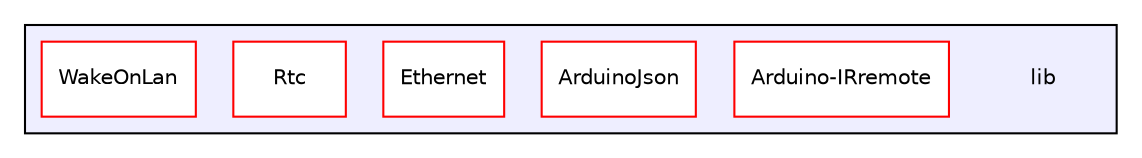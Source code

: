 digraph "lib" {
  compound=true
  node [ fontsize="10", fontname="Helvetica"];
  edge [ labelfontsize="10", labelfontname="Helvetica"];
  subgraph clusterdir_97aefd0d527b934f1d99a682da8fe6a9 {
    graph [ bgcolor="#eeeeff", pencolor="black", label="" URL="dir_97aefd0d527b934f1d99a682da8fe6a9.html"];
    dir_97aefd0d527b934f1d99a682da8fe6a9 [shape=plaintext label="lib"];
  dir_68d3614a5c655cc1084e46e96220bcc7 [shape=box label="Arduino-IRremote" fillcolor="white" style="filled" color="red" URL="dir_68d3614a5c655cc1084e46e96220bcc7.html"];
  dir_c4dedaf980b01a3cd7652d05d949c8d7 [shape=box label="ArduinoJson" fillcolor="white" style="filled" color="red" URL="dir_c4dedaf980b01a3cd7652d05d949c8d7.html"];
  dir_fdee3db3a8379ab67ae8dad4cff2214e [shape=box label="Ethernet" fillcolor="white" style="filled" color="red" URL="dir_fdee3db3a8379ab67ae8dad4cff2214e.html"];
  dir_994e2be07389483b965a5577d7da1adf [shape=box label="Rtc" fillcolor="white" style="filled" color="red" URL="dir_994e2be07389483b965a5577d7da1adf.html"];
  dir_9d581c3cfbe3a1614a9426ea2fa28e9c [shape=box label="WakeOnLan" fillcolor="white" style="filled" color="red" URL="dir_9d581c3cfbe3a1614a9426ea2fa28e9c.html"];
  }
}
